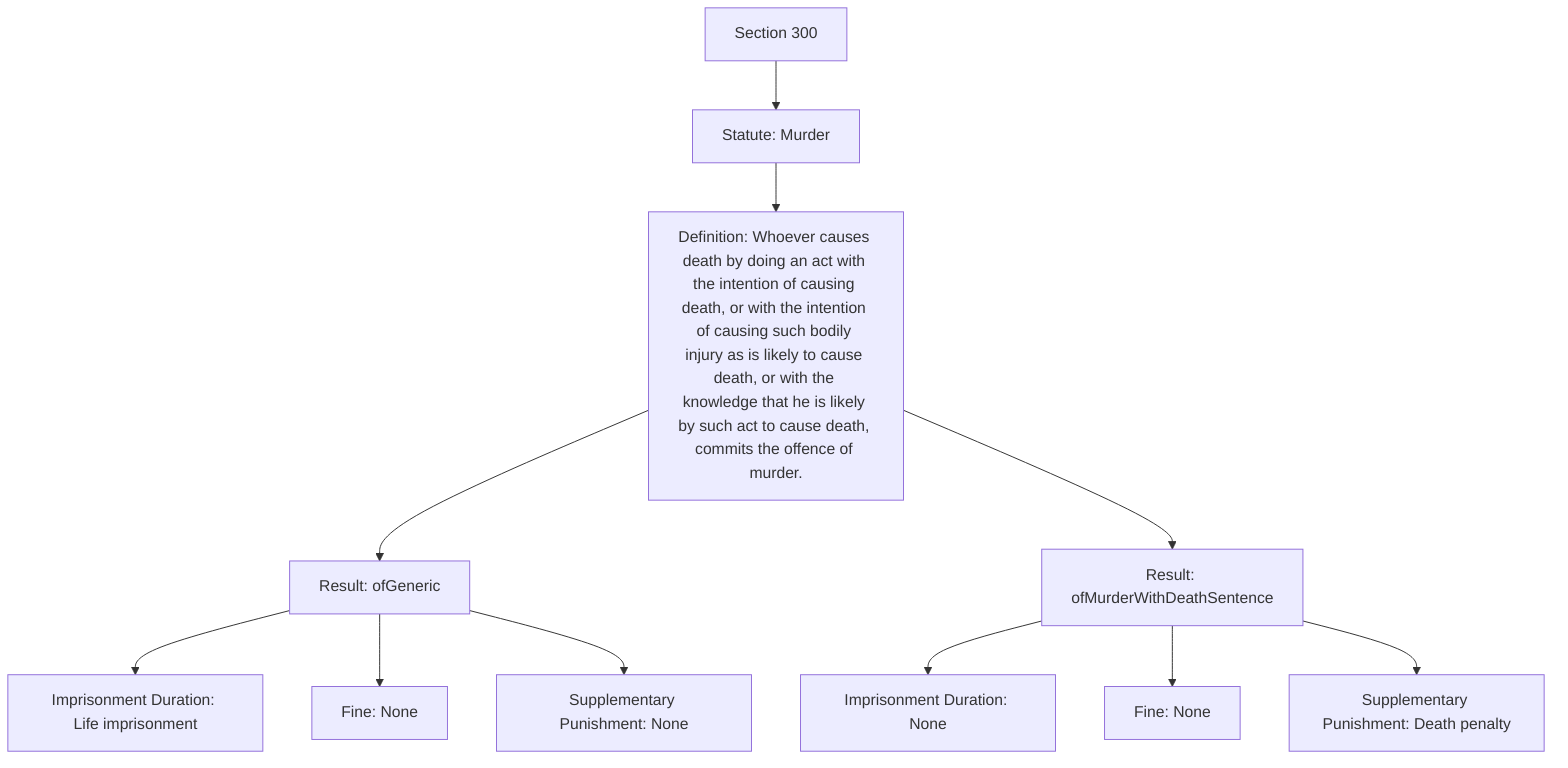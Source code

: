 graph TD

    A[Section 300] --> B[Statute: Murder] --> C[Definition: Whoever causes death by doing an act with the intention of causing death, or with the intention of causing such bodily injury as is likely to cause death, or with the knowledge that he is likely by such act to cause death, commits the offence of murder.]

    C --> D[Result: ofGeneric]
    D --> D1[Imprisonment Duration: Life imprisonment]
    D --> D2[Fine: None]
    D --> D3[Supplementary Punishment: None]

    C --> E[Result: ofMurderWithDeathSentence]
    E --> E1[Imprisonment Duration: None]
    E --> E2[Fine: None]
    E --> E3[Supplementary Punishment: Death penalty]